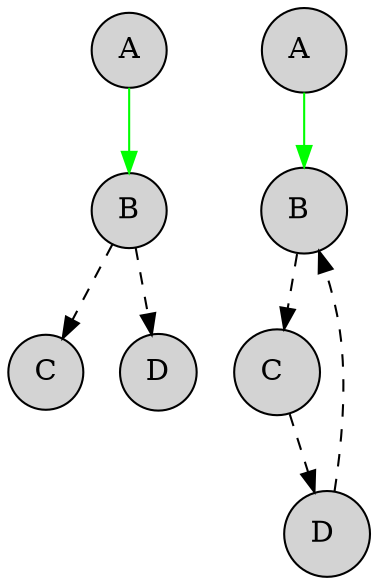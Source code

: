 digraph {
node [style=filled shape=circle]
A;
B;
C;
D;
"A ";
"B ";
"C ";
"D ";
A -> B[color=green];
B -> C[style=dashed];
B -> D[style=dashed];
"A " -> "B "[color=green];
"B " -> "C "[style=dashed];
"C " -> "D "[style=dashed];
"D " -> "B "[style=dashed];
}
